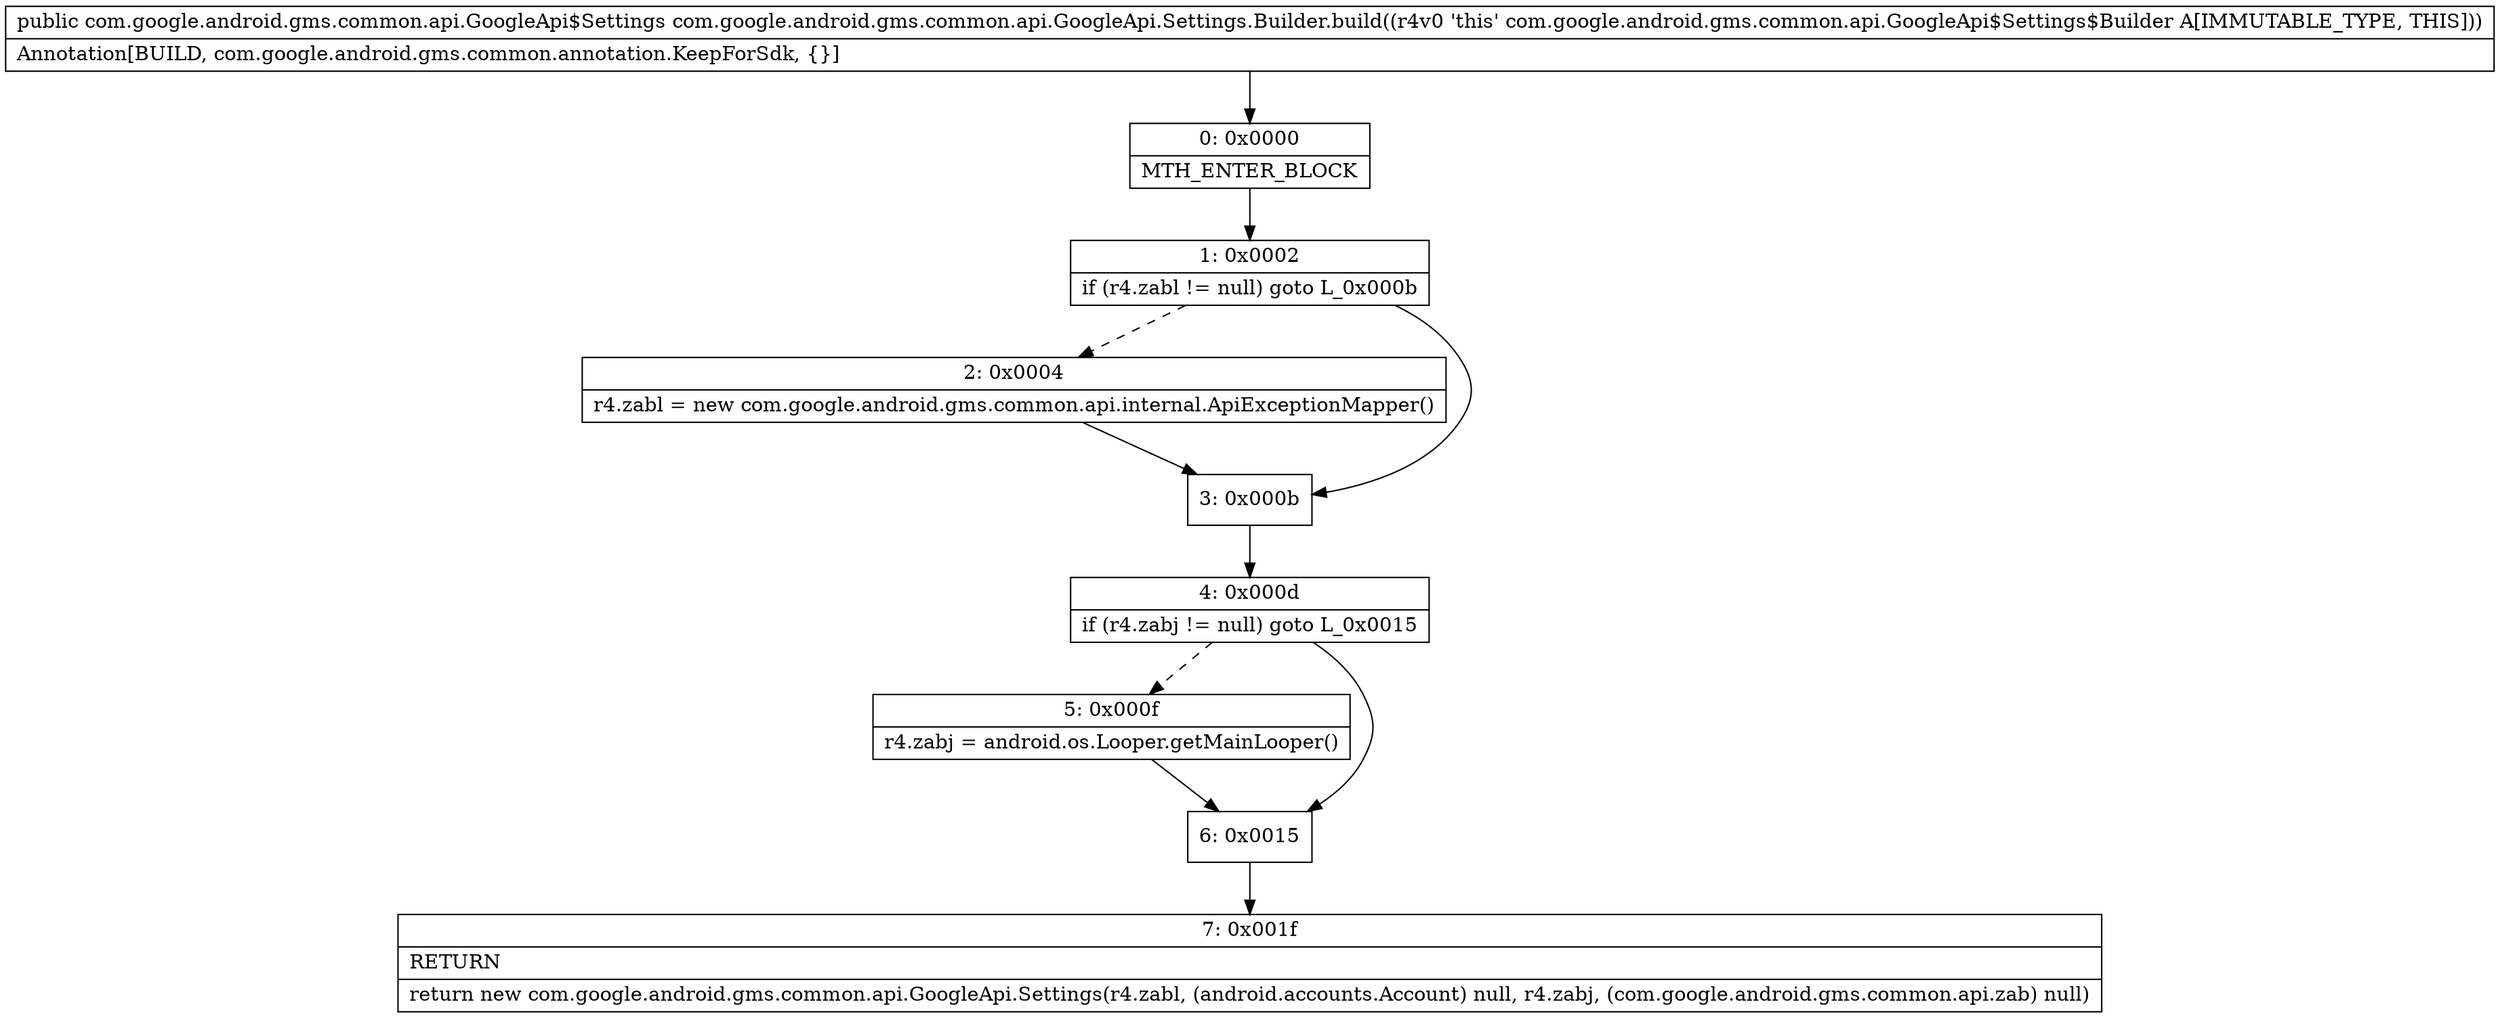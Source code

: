 digraph "CFG forcom.google.android.gms.common.api.GoogleApi.Settings.Builder.build()Lcom\/google\/android\/gms\/common\/api\/GoogleApi$Settings;" {
Node_0 [shape=record,label="{0\:\ 0x0000|MTH_ENTER_BLOCK\l}"];
Node_1 [shape=record,label="{1\:\ 0x0002|if (r4.zabl != null) goto L_0x000b\l}"];
Node_2 [shape=record,label="{2\:\ 0x0004|r4.zabl = new com.google.android.gms.common.api.internal.ApiExceptionMapper()\l}"];
Node_3 [shape=record,label="{3\:\ 0x000b}"];
Node_4 [shape=record,label="{4\:\ 0x000d|if (r4.zabj != null) goto L_0x0015\l}"];
Node_5 [shape=record,label="{5\:\ 0x000f|r4.zabj = android.os.Looper.getMainLooper()\l}"];
Node_6 [shape=record,label="{6\:\ 0x0015}"];
Node_7 [shape=record,label="{7\:\ 0x001f|RETURN\l|return new com.google.android.gms.common.api.GoogleApi.Settings(r4.zabl, (android.accounts.Account) null, r4.zabj, (com.google.android.gms.common.api.zab) null)\l}"];
MethodNode[shape=record,label="{public com.google.android.gms.common.api.GoogleApi$Settings com.google.android.gms.common.api.GoogleApi.Settings.Builder.build((r4v0 'this' com.google.android.gms.common.api.GoogleApi$Settings$Builder A[IMMUTABLE_TYPE, THIS]))  | Annotation[BUILD, com.google.android.gms.common.annotation.KeepForSdk, \{\}]\l}"];
MethodNode -> Node_0;
Node_0 -> Node_1;
Node_1 -> Node_2[style=dashed];
Node_1 -> Node_3;
Node_2 -> Node_3;
Node_3 -> Node_4;
Node_4 -> Node_5[style=dashed];
Node_4 -> Node_6;
Node_5 -> Node_6;
Node_6 -> Node_7;
}

